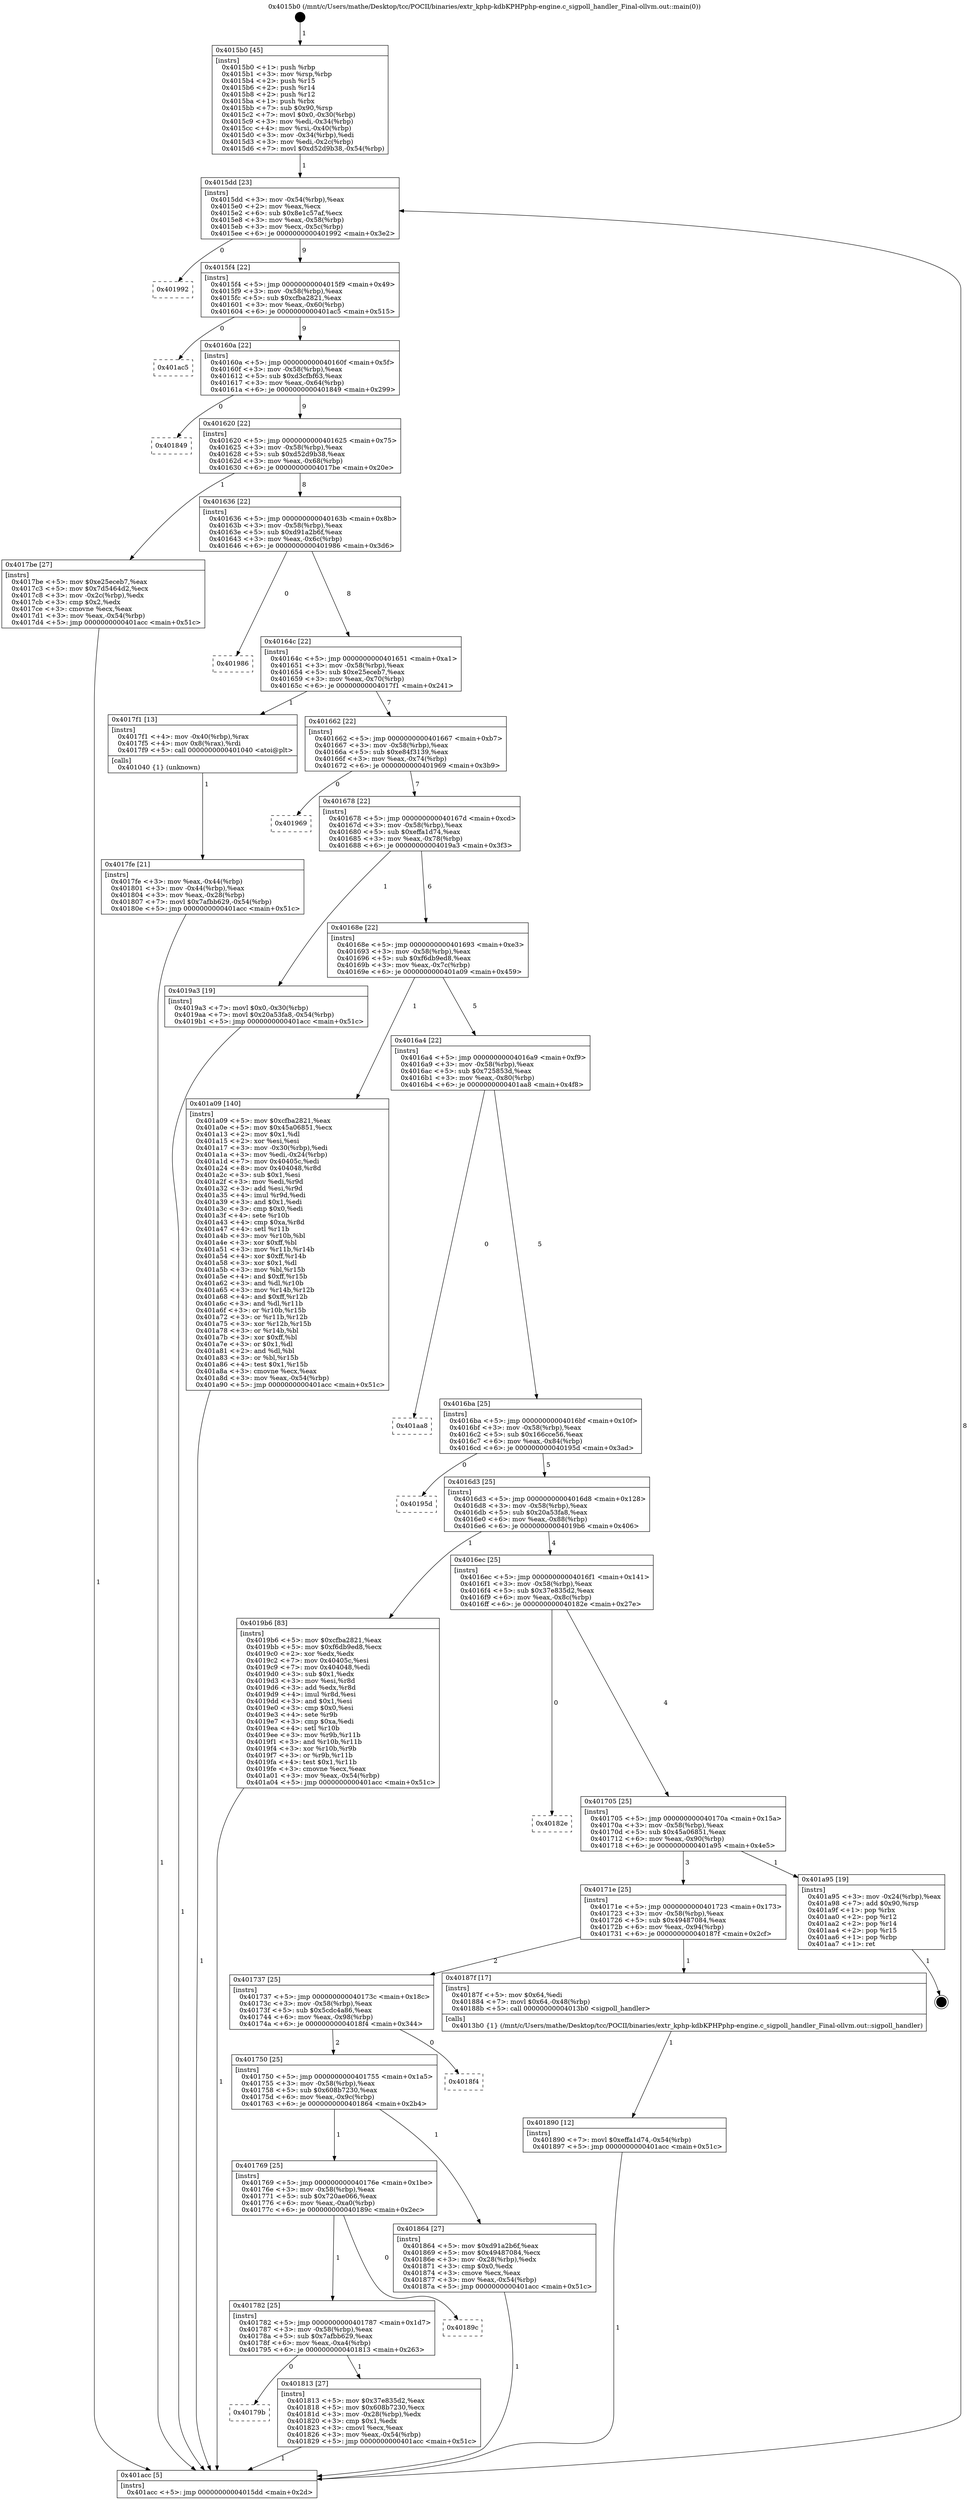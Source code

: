 digraph "0x4015b0" {
  label = "0x4015b0 (/mnt/c/Users/mathe/Desktop/tcc/POCII/binaries/extr_kphp-kdbKPHPphp-engine.c_sigpoll_handler_Final-ollvm.out::main(0))"
  labelloc = "t"
  node[shape=record]

  Entry [label="",width=0.3,height=0.3,shape=circle,fillcolor=black,style=filled]
  "0x4015dd" [label="{
     0x4015dd [23]\l
     | [instrs]\l
     &nbsp;&nbsp;0x4015dd \<+3\>: mov -0x54(%rbp),%eax\l
     &nbsp;&nbsp;0x4015e0 \<+2\>: mov %eax,%ecx\l
     &nbsp;&nbsp;0x4015e2 \<+6\>: sub $0x8e1c57af,%ecx\l
     &nbsp;&nbsp;0x4015e8 \<+3\>: mov %eax,-0x58(%rbp)\l
     &nbsp;&nbsp;0x4015eb \<+3\>: mov %ecx,-0x5c(%rbp)\l
     &nbsp;&nbsp;0x4015ee \<+6\>: je 0000000000401992 \<main+0x3e2\>\l
  }"]
  "0x401992" [label="{
     0x401992\l
  }", style=dashed]
  "0x4015f4" [label="{
     0x4015f4 [22]\l
     | [instrs]\l
     &nbsp;&nbsp;0x4015f4 \<+5\>: jmp 00000000004015f9 \<main+0x49\>\l
     &nbsp;&nbsp;0x4015f9 \<+3\>: mov -0x58(%rbp),%eax\l
     &nbsp;&nbsp;0x4015fc \<+5\>: sub $0xcfba2821,%eax\l
     &nbsp;&nbsp;0x401601 \<+3\>: mov %eax,-0x60(%rbp)\l
     &nbsp;&nbsp;0x401604 \<+6\>: je 0000000000401ac5 \<main+0x515\>\l
  }"]
  Exit [label="",width=0.3,height=0.3,shape=circle,fillcolor=black,style=filled,peripheries=2]
  "0x401ac5" [label="{
     0x401ac5\l
  }", style=dashed]
  "0x40160a" [label="{
     0x40160a [22]\l
     | [instrs]\l
     &nbsp;&nbsp;0x40160a \<+5\>: jmp 000000000040160f \<main+0x5f\>\l
     &nbsp;&nbsp;0x40160f \<+3\>: mov -0x58(%rbp),%eax\l
     &nbsp;&nbsp;0x401612 \<+5\>: sub $0xd3cfbf63,%eax\l
     &nbsp;&nbsp;0x401617 \<+3\>: mov %eax,-0x64(%rbp)\l
     &nbsp;&nbsp;0x40161a \<+6\>: je 0000000000401849 \<main+0x299\>\l
  }"]
  "0x401890" [label="{
     0x401890 [12]\l
     | [instrs]\l
     &nbsp;&nbsp;0x401890 \<+7\>: movl $0xeffa1d74,-0x54(%rbp)\l
     &nbsp;&nbsp;0x401897 \<+5\>: jmp 0000000000401acc \<main+0x51c\>\l
  }"]
  "0x401849" [label="{
     0x401849\l
  }", style=dashed]
  "0x401620" [label="{
     0x401620 [22]\l
     | [instrs]\l
     &nbsp;&nbsp;0x401620 \<+5\>: jmp 0000000000401625 \<main+0x75\>\l
     &nbsp;&nbsp;0x401625 \<+3\>: mov -0x58(%rbp),%eax\l
     &nbsp;&nbsp;0x401628 \<+5\>: sub $0xd52d9b38,%eax\l
     &nbsp;&nbsp;0x40162d \<+3\>: mov %eax,-0x68(%rbp)\l
     &nbsp;&nbsp;0x401630 \<+6\>: je 00000000004017be \<main+0x20e\>\l
  }"]
  "0x40179b" [label="{
     0x40179b\l
  }", style=dashed]
  "0x4017be" [label="{
     0x4017be [27]\l
     | [instrs]\l
     &nbsp;&nbsp;0x4017be \<+5\>: mov $0xe25eceb7,%eax\l
     &nbsp;&nbsp;0x4017c3 \<+5\>: mov $0x7d5464d2,%ecx\l
     &nbsp;&nbsp;0x4017c8 \<+3\>: mov -0x2c(%rbp),%edx\l
     &nbsp;&nbsp;0x4017cb \<+3\>: cmp $0x2,%edx\l
     &nbsp;&nbsp;0x4017ce \<+3\>: cmovne %ecx,%eax\l
     &nbsp;&nbsp;0x4017d1 \<+3\>: mov %eax,-0x54(%rbp)\l
     &nbsp;&nbsp;0x4017d4 \<+5\>: jmp 0000000000401acc \<main+0x51c\>\l
  }"]
  "0x401636" [label="{
     0x401636 [22]\l
     | [instrs]\l
     &nbsp;&nbsp;0x401636 \<+5\>: jmp 000000000040163b \<main+0x8b\>\l
     &nbsp;&nbsp;0x40163b \<+3\>: mov -0x58(%rbp),%eax\l
     &nbsp;&nbsp;0x40163e \<+5\>: sub $0xd91a2b6f,%eax\l
     &nbsp;&nbsp;0x401643 \<+3\>: mov %eax,-0x6c(%rbp)\l
     &nbsp;&nbsp;0x401646 \<+6\>: je 0000000000401986 \<main+0x3d6\>\l
  }"]
  "0x401acc" [label="{
     0x401acc [5]\l
     | [instrs]\l
     &nbsp;&nbsp;0x401acc \<+5\>: jmp 00000000004015dd \<main+0x2d\>\l
  }"]
  "0x4015b0" [label="{
     0x4015b0 [45]\l
     | [instrs]\l
     &nbsp;&nbsp;0x4015b0 \<+1\>: push %rbp\l
     &nbsp;&nbsp;0x4015b1 \<+3\>: mov %rsp,%rbp\l
     &nbsp;&nbsp;0x4015b4 \<+2\>: push %r15\l
     &nbsp;&nbsp;0x4015b6 \<+2\>: push %r14\l
     &nbsp;&nbsp;0x4015b8 \<+2\>: push %r12\l
     &nbsp;&nbsp;0x4015ba \<+1\>: push %rbx\l
     &nbsp;&nbsp;0x4015bb \<+7\>: sub $0x90,%rsp\l
     &nbsp;&nbsp;0x4015c2 \<+7\>: movl $0x0,-0x30(%rbp)\l
     &nbsp;&nbsp;0x4015c9 \<+3\>: mov %edi,-0x34(%rbp)\l
     &nbsp;&nbsp;0x4015cc \<+4\>: mov %rsi,-0x40(%rbp)\l
     &nbsp;&nbsp;0x4015d0 \<+3\>: mov -0x34(%rbp),%edi\l
     &nbsp;&nbsp;0x4015d3 \<+3\>: mov %edi,-0x2c(%rbp)\l
     &nbsp;&nbsp;0x4015d6 \<+7\>: movl $0xd52d9b38,-0x54(%rbp)\l
  }"]
  "0x401813" [label="{
     0x401813 [27]\l
     | [instrs]\l
     &nbsp;&nbsp;0x401813 \<+5\>: mov $0x37e835d2,%eax\l
     &nbsp;&nbsp;0x401818 \<+5\>: mov $0x608b7230,%ecx\l
     &nbsp;&nbsp;0x40181d \<+3\>: mov -0x28(%rbp),%edx\l
     &nbsp;&nbsp;0x401820 \<+3\>: cmp $0x1,%edx\l
     &nbsp;&nbsp;0x401823 \<+3\>: cmovl %ecx,%eax\l
     &nbsp;&nbsp;0x401826 \<+3\>: mov %eax,-0x54(%rbp)\l
     &nbsp;&nbsp;0x401829 \<+5\>: jmp 0000000000401acc \<main+0x51c\>\l
  }"]
  "0x401986" [label="{
     0x401986\l
  }", style=dashed]
  "0x40164c" [label="{
     0x40164c [22]\l
     | [instrs]\l
     &nbsp;&nbsp;0x40164c \<+5\>: jmp 0000000000401651 \<main+0xa1\>\l
     &nbsp;&nbsp;0x401651 \<+3\>: mov -0x58(%rbp),%eax\l
     &nbsp;&nbsp;0x401654 \<+5\>: sub $0xe25eceb7,%eax\l
     &nbsp;&nbsp;0x401659 \<+3\>: mov %eax,-0x70(%rbp)\l
     &nbsp;&nbsp;0x40165c \<+6\>: je 00000000004017f1 \<main+0x241\>\l
  }"]
  "0x401782" [label="{
     0x401782 [25]\l
     | [instrs]\l
     &nbsp;&nbsp;0x401782 \<+5\>: jmp 0000000000401787 \<main+0x1d7\>\l
     &nbsp;&nbsp;0x401787 \<+3\>: mov -0x58(%rbp),%eax\l
     &nbsp;&nbsp;0x40178a \<+5\>: sub $0x7afbb629,%eax\l
     &nbsp;&nbsp;0x40178f \<+6\>: mov %eax,-0xa4(%rbp)\l
     &nbsp;&nbsp;0x401795 \<+6\>: je 0000000000401813 \<main+0x263\>\l
  }"]
  "0x4017f1" [label="{
     0x4017f1 [13]\l
     | [instrs]\l
     &nbsp;&nbsp;0x4017f1 \<+4\>: mov -0x40(%rbp),%rax\l
     &nbsp;&nbsp;0x4017f5 \<+4\>: mov 0x8(%rax),%rdi\l
     &nbsp;&nbsp;0x4017f9 \<+5\>: call 0000000000401040 \<atoi@plt\>\l
     | [calls]\l
     &nbsp;&nbsp;0x401040 \{1\} (unknown)\l
  }"]
  "0x401662" [label="{
     0x401662 [22]\l
     | [instrs]\l
     &nbsp;&nbsp;0x401662 \<+5\>: jmp 0000000000401667 \<main+0xb7\>\l
     &nbsp;&nbsp;0x401667 \<+3\>: mov -0x58(%rbp),%eax\l
     &nbsp;&nbsp;0x40166a \<+5\>: sub $0xe84f3139,%eax\l
     &nbsp;&nbsp;0x40166f \<+3\>: mov %eax,-0x74(%rbp)\l
     &nbsp;&nbsp;0x401672 \<+6\>: je 0000000000401969 \<main+0x3b9\>\l
  }"]
  "0x4017fe" [label="{
     0x4017fe [21]\l
     | [instrs]\l
     &nbsp;&nbsp;0x4017fe \<+3\>: mov %eax,-0x44(%rbp)\l
     &nbsp;&nbsp;0x401801 \<+3\>: mov -0x44(%rbp),%eax\l
     &nbsp;&nbsp;0x401804 \<+3\>: mov %eax,-0x28(%rbp)\l
     &nbsp;&nbsp;0x401807 \<+7\>: movl $0x7afbb629,-0x54(%rbp)\l
     &nbsp;&nbsp;0x40180e \<+5\>: jmp 0000000000401acc \<main+0x51c\>\l
  }"]
  "0x40189c" [label="{
     0x40189c\l
  }", style=dashed]
  "0x401969" [label="{
     0x401969\l
  }", style=dashed]
  "0x401678" [label="{
     0x401678 [22]\l
     | [instrs]\l
     &nbsp;&nbsp;0x401678 \<+5\>: jmp 000000000040167d \<main+0xcd\>\l
     &nbsp;&nbsp;0x40167d \<+3\>: mov -0x58(%rbp),%eax\l
     &nbsp;&nbsp;0x401680 \<+5\>: sub $0xeffa1d74,%eax\l
     &nbsp;&nbsp;0x401685 \<+3\>: mov %eax,-0x78(%rbp)\l
     &nbsp;&nbsp;0x401688 \<+6\>: je 00000000004019a3 \<main+0x3f3\>\l
  }"]
  "0x401769" [label="{
     0x401769 [25]\l
     | [instrs]\l
     &nbsp;&nbsp;0x401769 \<+5\>: jmp 000000000040176e \<main+0x1be\>\l
     &nbsp;&nbsp;0x40176e \<+3\>: mov -0x58(%rbp),%eax\l
     &nbsp;&nbsp;0x401771 \<+5\>: sub $0x720ae066,%eax\l
     &nbsp;&nbsp;0x401776 \<+6\>: mov %eax,-0xa0(%rbp)\l
     &nbsp;&nbsp;0x40177c \<+6\>: je 000000000040189c \<main+0x2ec\>\l
  }"]
  "0x4019a3" [label="{
     0x4019a3 [19]\l
     | [instrs]\l
     &nbsp;&nbsp;0x4019a3 \<+7\>: movl $0x0,-0x30(%rbp)\l
     &nbsp;&nbsp;0x4019aa \<+7\>: movl $0x20a53fa8,-0x54(%rbp)\l
     &nbsp;&nbsp;0x4019b1 \<+5\>: jmp 0000000000401acc \<main+0x51c\>\l
  }"]
  "0x40168e" [label="{
     0x40168e [22]\l
     | [instrs]\l
     &nbsp;&nbsp;0x40168e \<+5\>: jmp 0000000000401693 \<main+0xe3\>\l
     &nbsp;&nbsp;0x401693 \<+3\>: mov -0x58(%rbp),%eax\l
     &nbsp;&nbsp;0x401696 \<+5\>: sub $0xf6db9ed8,%eax\l
     &nbsp;&nbsp;0x40169b \<+3\>: mov %eax,-0x7c(%rbp)\l
     &nbsp;&nbsp;0x40169e \<+6\>: je 0000000000401a09 \<main+0x459\>\l
  }"]
  "0x401864" [label="{
     0x401864 [27]\l
     | [instrs]\l
     &nbsp;&nbsp;0x401864 \<+5\>: mov $0xd91a2b6f,%eax\l
     &nbsp;&nbsp;0x401869 \<+5\>: mov $0x49487084,%ecx\l
     &nbsp;&nbsp;0x40186e \<+3\>: mov -0x28(%rbp),%edx\l
     &nbsp;&nbsp;0x401871 \<+3\>: cmp $0x0,%edx\l
     &nbsp;&nbsp;0x401874 \<+3\>: cmove %ecx,%eax\l
     &nbsp;&nbsp;0x401877 \<+3\>: mov %eax,-0x54(%rbp)\l
     &nbsp;&nbsp;0x40187a \<+5\>: jmp 0000000000401acc \<main+0x51c\>\l
  }"]
  "0x401a09" [label="{
     0x401a09 [140]\l
     | [instrs]\l
     &nbsp;&nbsp;0x401a09 \<+5\>: mov $0xcfba2821,%eax\l
     &nbsp;&nbsp;0x401a0e \<+5\>: mov $0x45a06851,%ecx\l
     &nbsp;&nbsp;0x401a13 \<+2\>: mov $0x1,%dl\l
     &nbsp;&nbsp;0x401a15 \<+2\>: xor %esi,%esi\l
     &nbsp;&nbsp;0x401a17 \<+3\>: mov -0x30(%rbp),%edi\l
     &nbsp;&nbsp;0x401a1a \<+3\>: mov %edi,-0x24(%rbp)\l
     &nbsp;&nbsp;0x401a1d \<+7\>: mov 0x40405c,%edi\l
     &nbsp;&nbsp;0x401a24 \<+8\>: mov 0x404048,%r8d\l
     &nbsp;&nbsp;0x401a2c \<+3\>: sub $0x1,%esi\l
     &nbsp;&nbsp;0x401a2f \<+3\>: mov %edi,%r9d\l
     &nbsp;&nbsp;0x401a32 \<+3\>: add %esi,%r9d\l
     &nbsp;&nbsp;0x401a35 \<+4\>: imul %r9d,%edi\l
     &nbsp;&nbsp;0x401a39 \<+3\>: and $0x1,%edi\l
     &nbsp;&nbsp;0x401a3c \<+3\>: cmp $0x0,%edi\l
     &nbsp;&nbsp;0x401a3f \<+4\>: sete %r10b\l
     &nbsp;&nbsp;0x401a43 \<+4\>: cmp $0xa,%r8d\l
     &nbsp;&nbsp;0x401a47 \<+4\>: setl %r11b\l
     &nbsp;&nbsp;0x401a4b \<+3\>: mov %r10b,%bl\l
     &nbsp;&nbsp;0x401a4e \<+3\>: xor $0xff,%bl\l
     &nbsp;&nbsp;0x401a51 \<+3\>: mov %r11b,%r14b\l
     &nbsp;&nbsp;0x401a54 \<+4\>: xor $0xff,%r14b\l
     &nbsp;&nbsp;0x401a58 \<+3\>: xor $0x1,%dl\l
     &nbsp;&nbsp;0x401a5b \<+3\>: mov %bl,%r15b\l
     &nbsp;&nbsp;0x401a5e \<+4\>: and $0xff,%r15b\l
     &nbsp;&nbsp;0x401a62 \<+3\>: and %dl,%r10b\l
     &nbsp;&nbsp;0x401a65 \<+3\>: mov %r14b,%r12b\l
     &nbsp;&nbsp;0x401a68 \<+4\>: and $0xff,%r12b\l
     &nbsp;&nbsp;0x401a6c \<+3\>: and %dl,%r11b\l
     &nbsp;&nbsp;0x401a6f \<+3\>: or %r10b,%r15b\l
     &nbsp;&nbsp;0x401a72 \<+3\>: or %r11b,%r12b\l
     &nbsp;&nbsp;0x401a75 \<+3\>: xor %r12b,%r15b\l
     &nbsp;&nbsp;0x401a78 \<+3\>: or %r14b,%bl\l
     &nbsp;&nbsp;0x401a7b \<+3\>: xor $0xff,%bl\l
     &nbsp;&nbsp;0x401a7e \<+3\>: or $0x1,%dl\l
     &nbsp;&nbsp;0x401a81 \<+2\>: and %dl,%bl\l
     &nbsp;&nbsp;0x401a83 \<+3\>: or %bl,%r15b\l
     &nbsp;&nbsp;0x401a86 \<+4\>: test $0x1,%r15b\l
     &nbsp;&nbsp;0x401a8a \<+3\>: cmovne %ecx,%eax\l
     &nbsp;&nbsp;0x401a8d \<+3\>: mov %eax,-0x54(%rbp)\l
     &nbsp;&nbsp;0x401a90 \<+5\>: jmp 0000000000401acc \<main+0x51c\>\l
  }"]
  "0x4016a4" [label="{
     0x4016a4 [22]\l
     | [instrs]\l
     &nbsp;&nbsp;0x4016a4 \<+5\>: jmp 00000000004016a9 \<main+0xf9\>\l
     &nbsp;&nbsp;0x4016a9 \<+3\>: mov -0x58(%rbp),%eax\l
     &nbsp;&nbsp;0x4016ac \<+5\>: sub $0x725853d,%eax\l
     &nbsp;&nbsp;0x4016b1 \<+3\>: mov %eax,-0x80(%rbp)\l
     &nbsp;&nbsp;0x4016b4 \<+6\>: je 0000000000401aa8 \<main+0x4f8\>\l
  }"]
  "0x401750" [label="{
     0x401750 [25]\l
     | [instrs]\l
     &nbsp;&nbsp;0x401750 \<+5\>: jmp 0000000000401755 \<main+0x1a5\>\l
     &nbsp;&nbsp;0x401755 \<+3\>: mov -0x58(%rbp),%eax\l
     &nbsp;&nbsp;0x401758 \<+5\>: sub $0x608b7230,%eax\l
     &nbsp;&nbsp;0x40175d \<+6\>: mov %eax,-0x9c(%rbp)\l
     &nbsp;&nbsp;0x401763 \<+6\>: je 0000000000401864 \<main+0x2b4\>\l
  }"]
  "0x401aa8" [label="{
     0x401aa8\l
  }", style=dashed]
  "0x4016ba" [label="{
     0x4016ba [25]\l
     | [instrs]\l
     &nbsp;&nbsp;0x4016ba \<+5\>: jmp 00000000004016bf \<main+0x10f\>\l
     &nbsp;&nbsp;0x4016bf \<+3\>: mov -0x58(%rbp),%eax\l
     &nbsp;&nbsp;0x4016c2 \<+5\>: sub $0x166cce56,%eax\l
     &nbsp;&nbsp;0x4016c7 \<+6\>: mov %eax,-0x84(%rbp)\l
     &nbsp;&nbsp;0x4016cd \<+6\>: je 000000000040195d \<main+0x3ad\>\l
  }"]
  "0x4018f4" [label="{
     0x4018f4\l
  }", style=dashed]
  "0x40195d" [label="{
     0x40195d\l
  }", style=dashed]
  "0x4016d3" [label="{
     0x4016d3 [25]\l
     | [instrs]\l
     &nbsp;&nbsp;0x4016d3 \<+5\>: jmp 00000000004016d8 \<main+0x128\>\l
     &nbsp;&nbsp;0x4016d8 \<+3\>: mov -0x58(%rbp),%eax\l
     &nbsp;&nbsp;0x4016db \<+5\>: sub $0x20a53fa8,%eax\l
     &nbsp;&nbsp;0x4016e0 \<+6\>: mov %eax,-0x88(%rbp)\l
     &nbsp;&nbsp;0x4016e6 \<+6\>: je 00000000004019b6 \<main+0x406\>\l
  }"]
  "0x401737" [label="{
     0x401737 [25]\l
     | [instrs]\l
     &nbsp;&nbsp;0x401737 \<+5\>: jmp 000000000040173c \<main+0x18c\>\l
     &nbsp;&nbsp;0x40173c \<+3\>: mov -0x58(%rbp),%eax\l
     &nbsp;&nbsp;0x40173f \<+5\>: sub $0x5cdc4a86,%eax\l
     &nbsp;&nbsp;0x401744 \<+6\>: mov %eax,-0x98(%rbp)\l
     &nbsp;&nbsp;0x40174a \<+6\>: je 00000000004018f4 \<main+0x344\>\l
  }"]
  "0x4019b6" [label="{
     0x4019b6 [83]\l
     | [instrs]\l
     &nbsp;&nbsp;0x4019b6 \<+5\>: mov $0xcfba2821,%eax\l
     &nbsp;&nbsp;0x4019bb \<+5\>: mov $0xf6db9ed8,%ecx\l
     &nbsp;&nbsp;0x4019c0 \<+2\>: xor %edx,%edx\l
     &nbsp;&nbsp;0x4019c2 \<+7\>: mov 0x40405c,%esi\l
     &nbsp;&nbsp;0x4019c9 \<+7\>: mov 0x404048,%edi\l
     &nbsp;&nbsp;0x4019d0 \<+3\>: sub $0x1,%edx\l
     &nbsp;&nbsp;0x4019d3 \<+3\>: mov %esi,%r8d\l
     &nbsp;&nbsp;0x4019d6 \<+3\>: add %edx,%r8d\l
     &nbsp;&nbsp;0x4019d9 \<+4\>: imul %r8d,%esi\l
     &nbsp;&nbsp;0x4019dd \<+3\>: and $0x1,%esi\l
     &nbsp;&nbsp;0x4019e0 \<+3\>: cmp $0x0,%esi\l
     &nbsp;&nbsp;0x4019e3 \<+4\>: sete %r9b\l
     &nbsp;&nbsp;0x4019e7 \<+3\>: cmp $0xa,%edi\l
     &nbsp;&nbsp;0x4019ea \<+4\>: setl %r10b\l
     &nbsp;&nbsp;0x4019ee \<+3\>: mov %r9b,%r11b\l
     &nbsp;&nbsp;0x4019f1 \<+3\>: and %r10b,%r11b\l
     &nbsp;&nbsp;0x4019f4 \<+3\>: xor %r10b,%r9b\l
     &nbsp;&nbsp;0x4019f7 \<+3\>: or %r9b,%r11b\l
     &nbsp;&nbsp;0x4019fa \<+4\>: test $0x1,%r11b\l
     &nbsp;&nbsp;0x4019fe \<+3\>: cmovne %ecx,%eax\l
     &nbsp;&nbsp;0x401a01 \<+3\>: mov %eax,-0x54(%rbp)\l
     &nbsp;&nbsp;0x401a04 \<+5\>: jmp 0000000000401acc \<main+0x51c\>\l
  }"]
  "0x4016ec" [label="{
     0x4016ec [25]\l
     | [instrs]\l
     &nbsp;&nbsp;0x4016ec \<+5\>: jmp 00000000004016f1 \<main+0x141\>\l
     &nbsp;&nbsp;0x4016f1 \<+3\>: mov -0x58(%rbp),%eax\l
     &nbsp;&nbsp;0x4016f4 \<+5\>: sub $0x37e835d2,%eax\l
     &nbsp;&nbsp;0x4016f9 \<+6\>: mov %eax,-0x8c(%rbp)\l
     &nbsp;&nbsp;0x4016ff \<+6\>: je 000000000040182e \<main+0x27e\>\l
  }"]
  "0x40187f" [label="{
     0x40187f [17]\l
     | [instrs]\l
     &nbsp;&nbsp;0x40187f \<+5\>: mov $0x64,%edi\l
     &nbsp;&nbsp;0x401884 \<+7\>: movl $0x64,-0x48(%rbp)\l
     &nbsp;&nbsp;0x40188b \<+5\>: call 00000000004013b0 \<sigpoll_handler\>\l
     | [calls]\l
     &nbsp;&nbsp;0x4013b0 \{1\} (/mnt/c/Users/mathe/Desktop/tcc/POCII/binaries/extr_kphp-kdbKPHPphp-engine.c_sigpoll_handler_Final-ollvm.out::sigpoll_handler)\l
  }"]
  "0x40182e" [label="{
     0x40182e\l
  }", style=dashed]
  "0x401705" [label="{
     0x401705 [25]\l
     | [instrs]\l
     &nbsp;&nbsp;0x401705 \<+5\>: jmp 000000000040170a \<main+0x15a\>\l
     &nbsp;&nbsp;0x40170a \<+3\>: mov -0x58(%rbp),%eax\l
     &nbsp;&nbsp;0x40170d \<+5\>: sub $0x45a06851,%eax\l
     &nbsp;&nbsp;0x401712 \<+6\>: mov %eax,-0x90(%rbp)\l
     &nbsp;&nbsp;0x401718 \<+6\>: je 0000000000401a95 \<main+0x4e5\>\l
  }"]
  "0x40171e" [label="{
     0x40171e [25]\l
     | [instrs]\l
     &nbsp;&nbsp;0x40171e \<+5\>: jmp 0000000000401723 \<main+0x173\>\l
     &nbsp;&nbsp;0x401723 \<+3\>: mov -0x58(%rbp),%eax\l
     &nbsp;&nbsp;0x401726 \<+5\>: sub $0x49487084,%eax\l
     &nbsp;&nbsp;0x40172b \<+6\>: mov %eax,-0x94(%rbp)\l
     &nbsp;&nbsp;0x401731 \<+6\>: je 000000000040187f \<main+0x2cf\>\l
  }"]
  "0x401a95" [label="{
     0x401a95 [19]\l
     | [instrs]\l
     &nbsp;&nbsp;0x401a95 \<+3\>: mov -0x24(%rbp),%eax\l
     &nbsp;&nbsp;0x401a98 \<+7\>: add $0x90,%rsp\l
     &nbsp;&nbsp;0x401a9f \<+1\>: pop %rbx\l
     &nbsp;&nbsp;0x401aa0 \<+2\>: pop %r12\l
     &nbsp;&nbsp;0x401aa2 \<+2\>: pop %r14\l
     &nbsp;&nbsp;0x401aa4 \<+2\>: pop %r15\l
     &nbsp;&nbsp;0x401aa6 \<+1\>: pop %rbp\l
     &nbsp;&nbsp;0x401aa7 \<+1\>: ret\l
  }"]
  Entry -> "0x4015b0" [label=" 1"]
  "0x4015dd" -> "0x401992" [label=" 0"]
  "0x4015dd" -> "0x4015f4" [label=" 9"]
  "0x401a95" -> Exit [label=" 1"]
  "0x4015f4" -> "0x401ac5" [label=" 0"]
  "0x4015f4" -> "0x40160a" [label=" 9"]
  "0x401a09" -> "0x401acc" [label=" 1"]
  "0x40160a" -> "0x401849" [label=" 0"]
  "0x40160a" -> "0x401620" [label=" 9"]
  "0x4019b6" -> "0x401acc" [label=" 1"]
  "0x401620" -> "0x4017be" [label=" 1"]
  "0x401620" -> "0x401636" [label=" 8"]
  "0x4017be" -> "0x401acc" [label=" 1"]
  "0x4015b0" -> "0x4015dd" [label=" 1"]
  "0x401acc" -> "0x4015dd" [label=" 8"]
  "0x4019a3" -> "0x401acc" [label=" 1"]
  "0x401636" -> "0x401986" [label=" 0"]
  "0x401636" -> "0x40164c" [label=" 8"]
  "0x401890" -> "0x401acc" [label=" 1"]
  "0x40164c" -> "0x4017f1" [label=" 1"]
  "0x40164c" -> "0x401662" [label=" 7"]
  "0x4017f1" -> "0x4017fe" [label=" 1"]
  "0x4017fe" -> "0x401acc" [label=" 1"]
  "0x401864" -> "0x401acc" [label=" 1"]
  "0x401662" -> "0x401969" [label=" 0"]
  "0x401662" -> "0x401678" [label=" 7"]
  "0x401813" -> "0x401acc" [label=" 1"]
  "0x401678" -> "0x4019a3" [label=" 1"]
  "0x401678" -> "0x40168e" [label=" 6"]
  "0x401782" -> "0x401813" [label=" 1"]
  "0x40168e" -> "0x401a09" [label=" 1"]
  "0x40168e" -> "0x4016a4" [label=" 5"]
  "0x40187f" -> "0x401890" [label=" 1"]
  "0x4016a4" -> "0x401aa8" [label=" 0"]
  "0x4016a4" -> "0x4016ba" [label=" 5"]
  "0x401769" -> "0x40189c" [label=" 0"]
  "0x4016ba" -> "0x40195d" [label=" 0"]
  "0x4016ba" -> "0x4016d3" [label=" 5"]
  "0x401782" -> "0x40179b" [label=" 0"]
  "0x4016d3" -> "0x4019b6" [label=" 1"]
  "0x4016d3" -> "0x4016ec" [label=" 4"]
  "0x401750" -> "0x401864" [label=" 1"]
  "0x4016ec" -> "0x40182e" [label=" 0"]
  "0x4016ec" -> "0x401705" [label=" 4"]
  "0x401769" -> "0x401782" [label=" 1"]
  "0x401705" -> "0x401a95" [label=" 1"]
  "0x401705" -> "0x40171e" [label=" 3"]
  "0x401737" -> "0x401750" [label=" 2"]
  "0x40171e" -> "0x40187f" [label=" 1"]
  "0x40171e" -> "0x401737" [label=" 2"]
  "0x401750" -> "0x401769" [label=" 1"]
  "0x401737" -> "0x4018f4" [label=" 0"]
}
